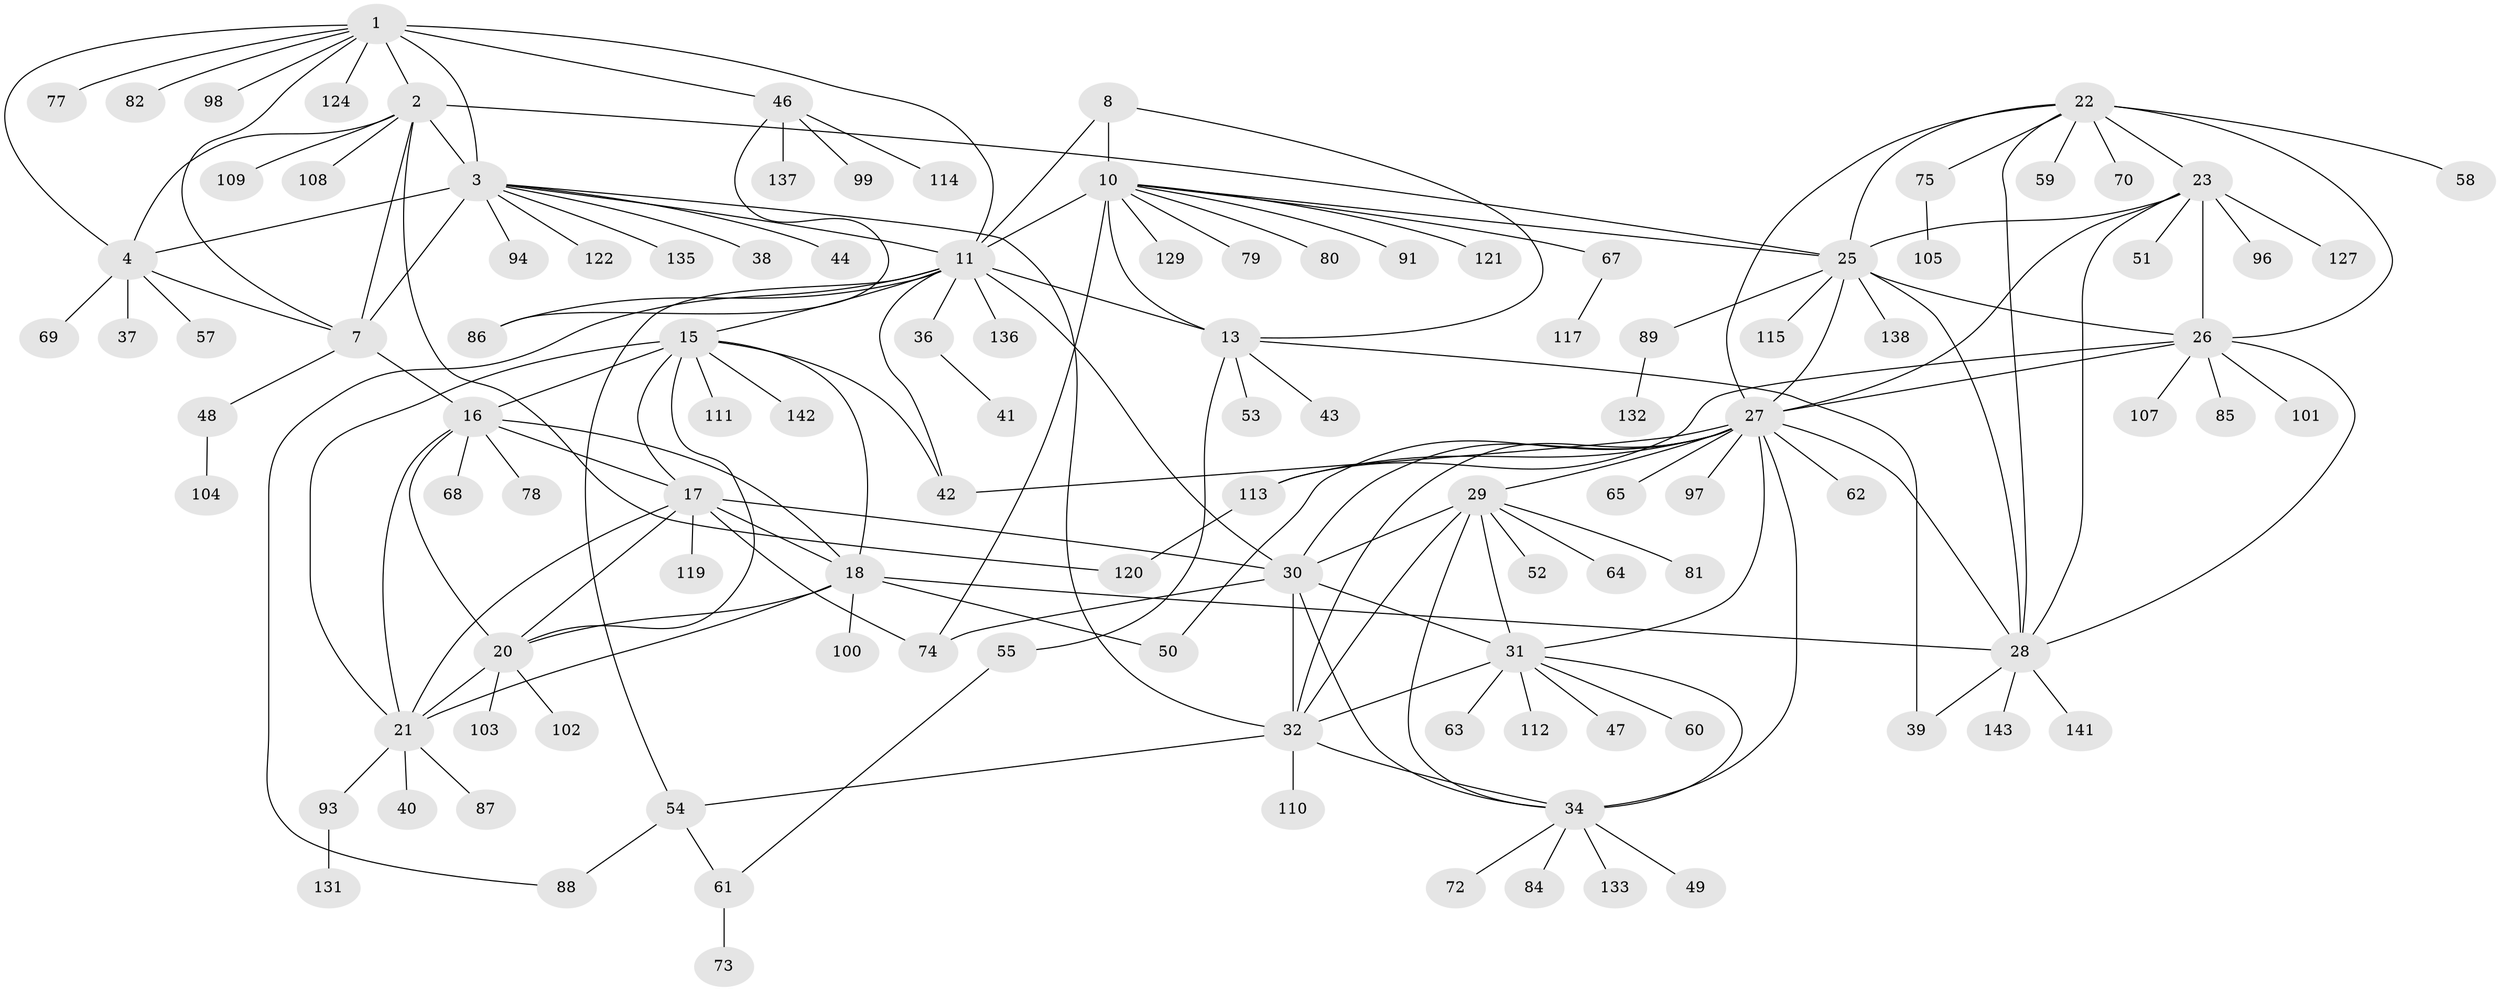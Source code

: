 // original degree distribution, {12: 0.013888888888888888, 9: 0.06944444444444445, 10: 0.06944444444444445, 7: 0.006944444444444444, 6: 0.034722222222222224, 11: 0.034722222222222224, 13: 0.006944444444444444, 8: 0.006944444444444444, 2: 0.13194444444444445, 1: 0.5694444444444444, 3: 0.041666666666666664, 5: 0.006944444444444444, 4: 0.006944444444444444}
// Generated by graph-tools (version 1.1) at 2025/42/03/06/25 10:42:08]
// undirected, 114 vertices, 171 edges
graph export_dot {
graph [start="1"]
  node [color=gray90,style=filled];
  1 [super="+71"];
  2 [super="+5"];
  3 [super="+6"];
  4;
  7 [super="+90"];
  8 [super="+9"];
  10 [super="+12"];
  11 [super="+14"];
  13 [super="+92"];
  15 [super="+83"];
  16 [super="+19"];
  17 [super="+95"];
  18;
  20;
  21 [super="+118"];
  22 [super="+56"];
  23 [super="+24"];
  25 [super="+45"];
  26 [super="+125"];
  27 [super="+33"];
  28 [super="+139"];
  29;
  30 [super="+128"];
  31 [super="+35"];
  32;
  34 [super="+66"];
  36;
  37;
  38;
  39;
  40;
  41;
  42 [super="+126"];
  43;
  44;
  46;
  47;
  48 [super="+106"];
  49;
  50 [super="+144"];
  51;
  52;
  53;
  54 [super="+76"];
  55;
  57;
  58;
  59;
  60;
  61 [super="+116"];
  62;
  63;
  64;
  65;
  67;
  68;
  69;
  70;
  72;
  73;
  74 [super="+134"];
  75;
  77;
  78;
  79;
  80;
  81;
  82;
  84;
  85;
  86;
  87;
  88;
  89;
  91;
  93 [super="+130"];
  94;
  96;
  97;
  98;
  99;
  100;
  101;
  102;
  103 [super="+140"];
  104;
  105;
  107;
  108;
  109;
  110 [super="+123"];
  111;
  112;
  113;
  114;
  115;
  117;
  119;
  120;
  121;
  122;
  124;
  127;
  129;
  131;
  132;
  133;
  135;
  136;
  137;
  138;
  141;
  142;
  143;
  1 -- 2 [weight=2];
  1 -- 3 [weight=2];
  1 -- 4;
  1 -- 7;
  1 -- 46;
  1 -- 77;
  1 -- 82;
  1 -- 98;
  1 -- 124;
  1 -- 11;
  2 -- 3 [weight=4];
  2 -- 4 [weight=2];
  2 -- 7 [weight=2];
  2 -- 108;
  2 -- 109;
  2 -- 120;
  2 -- 25;
  3 -- 4 [weight=2];
  3 -- 7 [weight=2];
  3 -- 11;
  3 -- 32;
  3 -- 38;
  3 -- 94;
  3 -- 135;
  3 -- 44;
  3 -- 122;
  4 -- 7;
  4 -- 37;
  4 -- 57;
  4 -- 69;
  7 -- 48;
  7 -- 16;
  8 -- 10 [weight=4];
  8 -- 11 [weight=4];
  8 -- 13 [weight=2];
  10 -- 11 [weight=4];
  10 -- 13 [weight=2];
  10 -- 25;
  10 -- 67;
  10 -- 79;
  10 -- 129;
  10 -- 74;
  10 -- 80;
  10 -- 121;
  10 -- 91;
  11 -- 13 [weight=2];
  11 -- 36;
  11 -- 136;
  11 -- 42;
  11 -- 15;
  11 -- 86;
  11 -- 88;
  11 -- 30;
  11 -- 54;
  13 -- 39;
  13 -- 43;
  13 -- 53;
  13 -- 55;
  15 -- 16 [weight=2];
  15 -- 17;
  15 -- 18;
  15 -- 20;
  15 -- 21;
  15 -- 111;
  15 -- 142;
  15 -- 42;
  16 -- 17 [weight=2];
  16 -- 18 [weight=2];
  16 -- 20 [weight=2];
  16 -- 21 [weight=2];
  16 -- 68;
  16 -- 78;
  17 -- 18;
  17 -- 20;
  17 -- 21;
  17 -- 30;
  17 -- 119;
  17 -- 74;
  18 -- 20;
  18 -- 21;
  18 -- 28;
  18 -- 50;
  18 -- 100;
  20 -- 21;
  20 -- 102;
  20 -- 103;
  21 -- 40;
  21 -- 87;
  21 -- 93;
  22 -- 23 [weight=2];
  22 -- 25;
  22 -- 26;
  22 -- 27;
  22 -- 28;
  22 -- 58;
  22 -- 59;
  22 -- 70;
  22 -- 75;
  23 -- 25 [weight=2];
  23 -- 26 [weight=2];
  23 -- 27 [weight=2];
  23 -- 28 [weight=2];
  23 -- 96;
  23 -- 51;
  23 -- 127;
  25 -- 26;
  25 -- 27;
  25 -- 28;
  25 -- 89;
  25 -- 115;
  25 -- 138;
  26 -- 27;
  26 -- 28;
  26 -- 85;
  26 -- 101;
  26 -- 107;
  26 -- 113;
  27 -- 28;
  27 -- 62;
  27 -- 65;
  27 -- 97;
  27 -- 32;
  27 -- 34;
  27 -- 42;
  27 -- 113;
  27 -- 50;
  27 -- 29;
  27 -- 30;
  27 -- 31 [weight=2];
  28 -- 141;
  28 -- 143;
  28 -- 39;
  29 -- 30;
  29 -- 31 [weight=2];
  29 -- 32;
  29 -- 34;
  29 -- 52;
  29 -- 64;
  29 -- 81;
  30 -- 31 [weight=2];
  30 -- 32;
  30 -- 34;
  30 -- 74;
  31 -- 32 [weight=2];
  31 -- 34 [weight=2];
  31 -- 47;
  31 -- 112;
  31 -- 63;
  31 -- 60;
  32 -- 34;
  32 -- 54;
  32 -- 110;
  34 -- 49;
  34 -- 72;
  34 -- 84;
  34 -- 133;
  36 -- 41;
  46 -- 86;
  46 -- 99;
  46 -- 114;
  46 -- 137;
  48 -- 104;
  54 -- 88;
  54 -- 61;
  55 -- 61;
  61 -- 73;
  67 -- 117;
  75 -- 105;
  89 -- 132;
  93 -- 131;
  113 -- 120;
}
